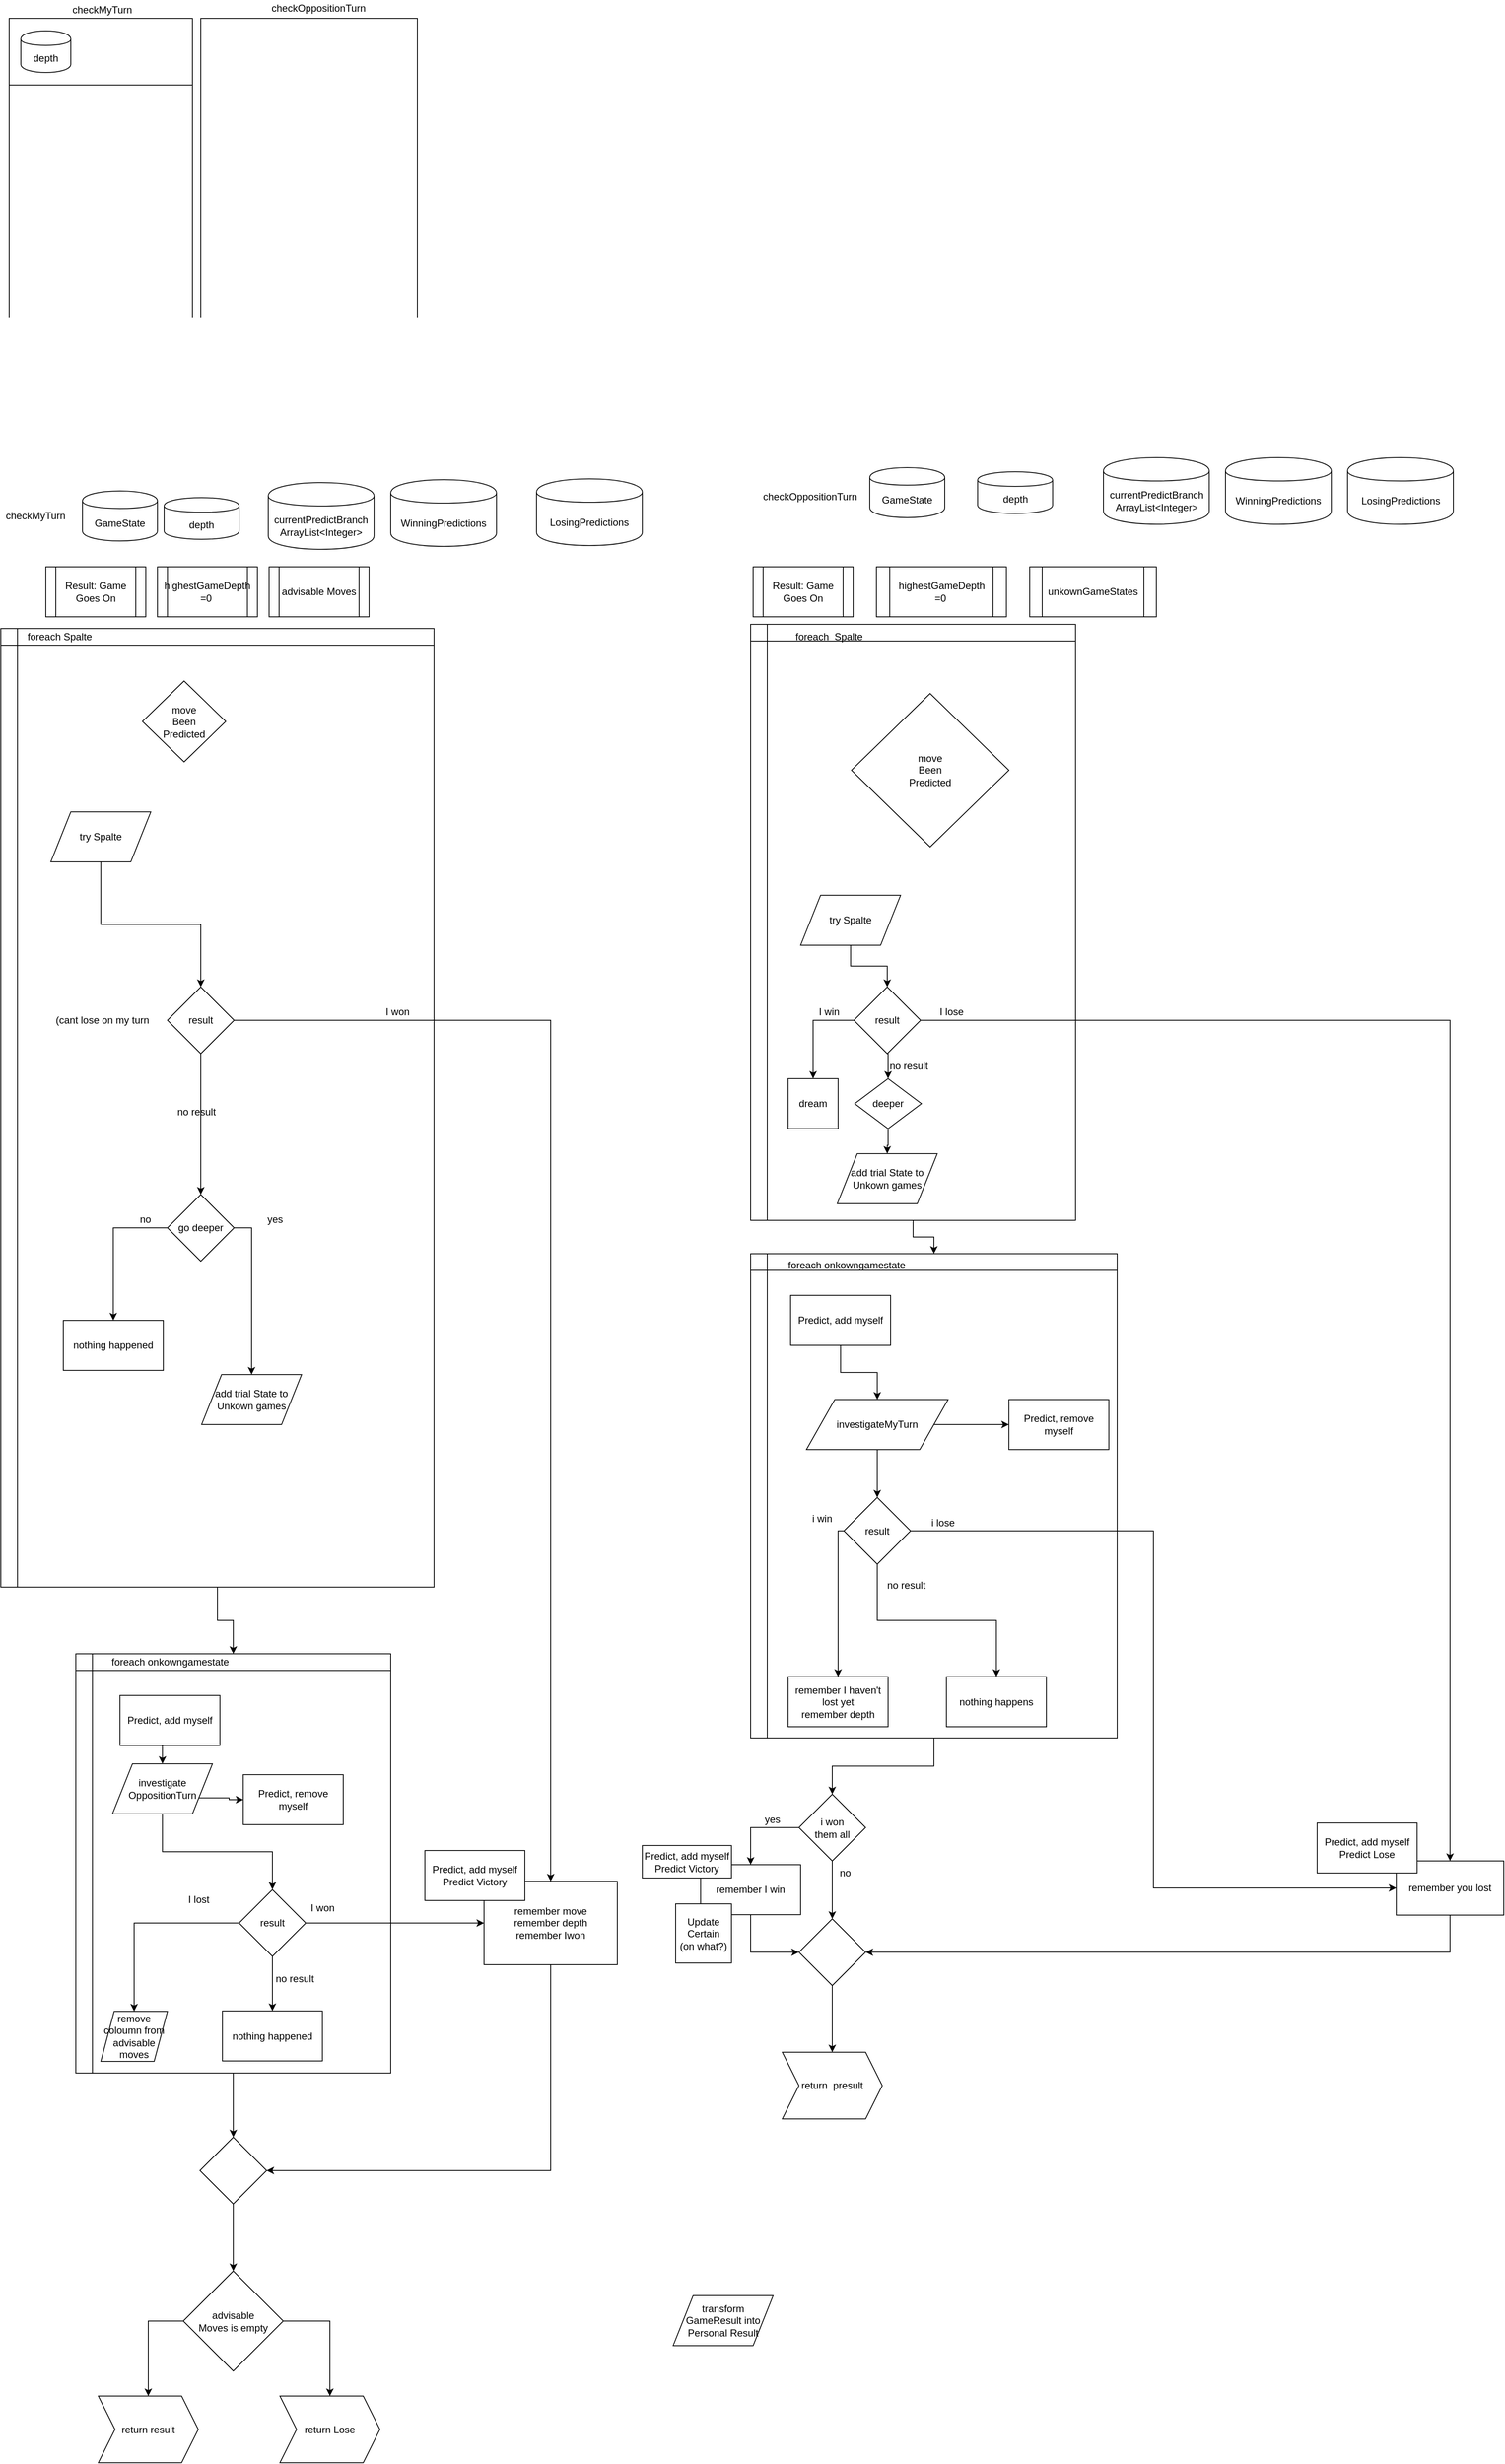 <mxfile pages="1" version="11.2.5" type="device"><diagram id="gShisZ5ifkWp7L27cDCV" name="Page-1"><mxGraphModel dx="1487" dy="1869" grid="1" gridSize="10" guides="1" tooltips="1" connect="1" arrows="1" fold="1" page="1" pageScale="1" pageWidth="827" pageHeight="1169" math="0" shadow="0"><root><mxCell id="0"/><mxCell id="1" parent="0"/><mxCell id="UucRKfLBsHCbSjDMHjQo-34" style="edgeStyle=orthogonalEdgeStyle;rounded=0;orthogonalLoop=1;jettySize=auto;html=1;exitX=0.5;exitY=1;exitDx=0;exitDy=0;entryX=0.5;entryY=0;entryDx=0;entryDy=0;" edge="1" parent="1" source="UucRKfLBsHCbSjDMHjQo-25" target="UucRKfLBsHCbSjDMHjQo-32"><mxGeometry relative="1" as="geometry"/></mxCell><mxCell id="UucRKfLBsHCbSjDMHjQo-25" value="" style="shape=internalStorage;whiteSpace=wrap;html=1;backgroundOutline=1;" vertex="1" parent="1"><mxGeometry x="110" y="1640" width="378" height="503" as="geometry"/></mxCell><mxCell id="Svdsui_09YcRV4RlgcYX-1" value="" style="rounded=0;whiteSpace=wrap;html=1;" parent="1" vertex="1"><mxGeometry x="30" y="-322" width="220" height="400" as="geometry"/></mxCell><mxCell id="Svdsui_09YcRV4RlgcYX-6" value="" style="rounded=0;whiteSpace=wrap;html=1;" parent="1" vertex="1"><mxGeometry x="30" y="-322" width="220" height="80" as="geometry"/></mxCell><mxCell id="Svdsui_09YcRV4RlgcYX-2" value="" style="rounded=0;whiteSpace=wrap;html=1;" parent="1" vertex="1"><mxGeometry x="260" y="-322" width="260" height="400" as="geometry"/></mxCell><mxCell id="Svdsui_09YcRV4RlgcYX-3" value="checkMyTurn" style="text;html=1;resizable=0;points=[];autosize=1;align=left;verticalAlign=top;spacingTop=-4;" parent="1" vertex="1"><mxGeometry x="104" y="-342" width="90" height="20" as="geometry"/></mxCell><mxCell id="Svdsui_09YcRV4RlgcYX-4" value="checkOppositionTurn" style="text;html=1;resizable=0;points=[];autosize=1;align=left;verticalAlign=top;spacingTop=-4;" parent="1" vertex="1"><mxGeometry x="343" y="-344" width="130" height="20" as="geometry"/></mxCell><mxCell id="Svdsui_09YcRV4RlgcYX-5" value="depth" style="shape=cylinder;whiteSpace=wrap;html=1;boundedLbl=1;backgroundOutline=1;" parent="1" vertex="1"><mxGeometry x="44" y="-307" width="60" height="50" as="geometry"/></mxCell><mxCell id="Svdsui_09YcRV4RlgcYX-7" value="checkOppositionTurn" style="text;html=1;resizable=0;points=[];autosize=1;align=left;verticalAlign=top;spacingTop=-4;" parent="1" vertex="1"><mxGeometry x="933" y="242" width="130" height="20" as="geometry"/></mxCell><mxCell id="UucRKfLBsHCbSjDMHjQo-38" style="edgeStyle=orthogonalEdgeStyle;rounded=0;orthogonalLoop=1;jettySize=auto;html=1;exitX=0.5;exitY=1;exitDx=0;exitDy=0;entryX=0.5;entryY=0;entryDx=0;entryDy=0;" edge="1" parent="1" source="Svdsui_09YcRV4RlgcYX-8" target="UucRKfLBsHCbSjDMHjQo-25"><mxGeometry relative="1" as="geometry"/></mxCell><mxCell id="Svdsui_09YcRV4RlgcYX-8" value="" style="shape=internalStorage;whiteSpace=wrap;html=1;backgroundOutline=1;" parent="1" vertex="1"><mxGeometry x="20" y="410" width="520" height="1150" as="geometry"/></mxCell><mxCell id="Svdsui_09YcRV4RlgcYX-9" value="foreach Spalte" style="text;html=1;resizable=0;points=[];autosize=1;align=left;verticalAlign=top;spacingTop=-4;" parent="1" vertex="1"><mxGeometry x="50" y="410" width="90" height="20" as="geometry"/></mxCell><mxCell id="Svdsui_09YcRV4RlgcYX-11" value="GameState" style="shape=cylinder;whiteSpace=wrap;html=1;boundedLbl=1;backgroundOutline=1;" parent="1" vertex="1"><mxGeometry x="118" y="245" width="90" height="60" as="geometry"/></mxCell><mxCell id="Svdsui_09YcRV4RlgcYX-12" value="depth" style="shape=cylinder;whiteSpace=wrap;html=1;boundedLbl=1;backgroundOutline=1;" parent="1" vertex="1"><mxGeometry x="216" y="253" width="90" height="50" as="geometry"/></mxCell><mxCell id="Svdsui_09YcRV4RlgcYX-24" style="edgeStyle=orthogonalEdgeStyle;rounded=0;orthogonalLoop=1;jettySize=auto;html=1;exitX=0.5;exitY=1;exitDx=0;exitDy=0;entryX=0.5;entryY=0;entryDx=0;entryDy=0;" parent="1" source="Svdsui_09YcRV4RlgcYX-13" target="Svdsui_09YcRV4RlgcYX-14" edge="1"><mxGeometry relative="1" as="geometry"/></mxCell><mxCell id="Svdsui_09YcRV4RlgcYX-13" value="try Spalte" style="shape=parallelogram;perimeter=parallelogramPerimeter;whiteSpace=wrap;html=1;" parent="1" vertex="1"><mxGeometry x="80" y="630" width="120" height="60" as="geometry"/></mxCell><mxCell id="Svdsui_09YcRV4RlgcYX-22" style="edgeStyle=orthogonalEdgeStyle;rounded=0;orthogonalLoop=1;jettySize=auto;html=1;exitX=0.5;exitY=1;exitDx=0;exitDy=0;" parent="1" source="Svdsui_09YcRV4RlgcYX-14" target="Svdsui_09YcRV4RlgcYX-25" edge="1"><mxGeometry relative="1" as="geometry"><mxPoint x="260" y="1090" as="targetPoint"/></mxGeometry></mxCell><mxCell id="UucRKfLBsHCbSjDMHjQo-37" style="edgeStyle=orthogonalEdgeStyle;rounded=0;orthogonalLoop=1;jettySize=auto;html=1;exitX=1;exitY=0.5;exitDx=0;exitDy=0;" edge="1" parent="1" source="Svdsui_09YcRV4RlgcYX-14" target="UucRKfLBsHCbSjDMHjQo-27"><mxGeometry relative="1" as="geometry"/></mxCell><mxCell id="Svdsui_09YcRV4RlgcYX-14" value="result" style="rhombus;whiteSpace=wrap;html=1;" parent="1" vertex="1"><mxGeometry x="220" y="840" width="80" height="80" as="geometry"/></mxCell><mxCell id="Svdsui_09YcRV4RlgcYX-17" value="I won" style="text;html=1;resizable=0;points=[];autosize=1;align=left;verticalAlign=top;spacingTop=-4;" parent="1" vertex="1"><mxGeometry x="480" y="860" width="40" height="20" as="geometry"/></mxCell><mxCell id="Svdsui_09YcRV4RlgcYX-21" value="(cant lose on my turn" style="text;html=1;resizable=0;points=[];autosize=1;align=left;verticalAlign=top;spacingTop=-4;" parent="1" vertex="1"><mxGeometry x="84" y="870" width="130" height="20" as="geometry"/></mxCell><mxCell id="Svdsui_09YcRV4RlgcYX-23" value="no result" style="text;html=1;resizable=0;points=[];autosize=1;align=left;verticalAlign=top;spacingTop=-4;" parent="1" vertex="1"><mxGeometry x="230" y="980" width="60" height="20" as="geometry"/></mxCell><mxCell id="Svdsui_09YcRV4RlgcYX-29" style="edgeStyle=orthogonalEdgeStyle;rounded=0;orthogonalLoop=1;jettySize=auto;html=1;exitX=0;exitY=0.5;exitDx=0;exitDy=0;entryX=0.5;entryY=0;entryDx=0;entryDy=0;" parent="1" source="Svdsui_09YcRV4RlgcYX-25" target="Svdsui_09YcRV4RlgcYX-28" edge="1"><mxGeometry relative="1" as="geometry"/></mxCell><mxCell id="UucRKfLBsHCbSjDMHjQo-24" style="edgeStyle=orthogonalEdgeStyle;rounded=0;orthogonalLoop=1;jettySize=auto;html=1;exitX=1;exitY=0.5;exitDx=0;exitDy=0;entryX=0.5;entryY=0;entryDx=0;entryDy=0;" edge="1" parent="1" source="Svdsui_09YcRV4RlgcYX-25" target="UucRKfLBsHCbSjDMHjQo-23"><mxGeometry relative="1" as="geometry"/></mxCell><mxCell id="Svdsui_09YcRV4RlgcYX-25" value="go deeper" style="rhombus;whiteSpace=wrap;html=1;" parent="1" vertex="1"><mxGeometry x="220" y="1089" width="80" height="80" as="geometry"/></mxCell><mxCell id="Svdsui_09YcRV4RlgcYX-27" value="no" style="text;html=1;resizable=0;points=[];autosize=1;align=left;verticalAlign=top;spacingTop=-4;" parent="1" vertex="1"><mxGeometry x="185" y="1109" width="30" height="20" as="geometry"/></mxCell><mxCell id="Svdsui_09YcRV4RlgcYX-28" value="nothing happened" style="rounded=0;whiteSpace=wrap;html=1;" parent="1" vertex="1"><mxGeometry x="95" y="1240" width="120" height="60" as="geometry"/></mxCell><mxCell id="Svdsui_09YcRV4RlgcYX-32" value="yes" style="text;html=1;resizable=0;points=[];autosize=1;align=left;verticalAlign=top;spacingTop=-4;" parent="1" vertex="1"><mxGeometry x="338" y="1109" width="30" height="20" as="geometry"/></mxCell><mxCell id="Svdsui_09YcRV4RlgcYX-38" value="remove coloumn from advisable moves" style="shape=parallelogram;perimeter=parallelogramPerimeter;whiteSpace=wrap;html=1;" parent="1" vertex="1"><mxGeometry x="140" y="2069" width="80" height="60" as="geometry"/></mxCell><mxCell id="Svdsui_09YcRV4RlgcYX-46" value="transform GameResult into&lt;br&gt;Personal Result" style="shape=parallelogram;perimeter=parallelogramPerimeter;whiteSpace=wrap;html=1;" parent="1" vertex="1"><mxGeometry x="827" y="2410" width="120" height="60" as="geometry"/></mxCell><mxCell id="Svdsui_09YcRV4RlgcYX-47" value="Result: Game Goes On" style="shape=process;whiteSpace=wrap;html=1;backgroundOutline=1;" parent="1" vertex="1"><mxGeometry x="74" y="336" width="120" height="60" as="geometry"/></mxCell><mxCell id="Svdsui_09YcRV4RlgcYX-48" value="advisable Moves" style="shape=process;whiteSpace=wrap;html=1;backgroundOutline=1;" parent="1" vertex="1"><mxGeometry x="342" y="336" width="120" height="60" as="geometry"/></mxCell><mxCell id="Svdsui_09YcRV4RlgcYX-49" value="highestGameDepth =0&amp;nbsp;" style="shape=process;whiteSpace=wrap;html=1;backgroundOutline=1;" parent="1" vertex="1"><mxGeometry x="208" y="336" width="120" height="60" as="geometry"/></mxCell><mxCell id="Svdsui_09YcRV4RlgcYX-53" style="edgeStyle=orthogonalEdgeStyle;rounded=0;orthogonalLoop=1;jettySize=auto;html=1;exitX=1;exitY=0.5;exitDx=0;exitDy=0;entryX=0.5;entryY=0;entryDx=0;entryDy=0;" parent="1" source="Svdsui_09YcRV4RlgcYX-50" target="Svdsui_09YcRV4RlgcYX-52" edge="1"><mxGeometry relative="1" as="geometry"/></mxCell><mxCell id="Svdsui_09YcRV4RlgcYX-54" style="edgeStyle=orthogonalEdgeStyle;rounded=0;orthogonalLoop=1;jettySize=auto;html=1;exitX=0;exitY=0.5;exitDx=0;exitDy=0;" parent="1" source="Svdsui_09YcRV4RlgcYX-50" target="Svdsui_09YcRV4RlgcYX-51" edge="1"><mxGeometry relative="1" as="geometry"/></mxCell><mxCell id="Svdsui_09YcRV4RlgcYX-50" value="advisable&lt;br&gt;Moves is empty" style="rhombus;whiteSpace=wrap;html=1;" parent="1" vertex="1"><mxGeometry x="239" y="2380.5" width="120" height="120" as="geometry"/></mxCell><mxCell id="Svdsui_09YcRV4RlgcYX-51" value="return result" style="shape=step;perimeter=stepPerimeter;whiteSpace=wrap;html=1;fixedSize=1;" parent="1" vertex="1"><mxGeometry x="137" y="2530.5" width="120" height="80" as="geometry"/></mxCell><mxCell id="Svdsui_09YcRV4RlgcYX-52" value="return Lose" style="shape=step;perimeter=stepPerimeter;whiteSpace=wrap;html=1;fixedSize=1;" parent="1" vertex="1"><mxGeometry x="355" y="2530.5" width="120" height="80" as="geometry"/></mxCell><mxCell id="Svdsui_09YcRV4RlgcYX-59" value="checkMyTurn" style="text;html=1;resizable=0;points=[];autosize=1;align=left;verticalAlign=top;spacingTop=-4;" parent="1" vertex="1"><mxGeometry x="24" y="265" width="90" height="20" as="geometry"/></mxCell><mxCell id="Svdsui_09YcRV4RlgcYX-60" value="GameState" style="shape=cylinder;whiteSpace=wrap;html=1;boundedLbl=1;backgroundOutline=1;" parent="1" vertex="1"><mxGeometry x="1063" y="217" width="90" height="60" as="geometry"/></mxCell><mxCell id="Svdsui_09YcRV4RlgcYX-61" value="depth" style="shape=cylinder;whiteSpace=wrap;html=1;boundedLbl=1;backgroundOutline=1;" parent="1" vertex="1"><mxGeometry x="1192.5" y="222" width="90" height="50" as="geometry"/></mxCell><mxCell id="Svdsui_09YcRV4RlgcYX-62" value="Result: Game Goes On" style="shape=process;whiteSpace=wrap;html=1;backgroundOutline=1;" parent="1" vertex="1"><mxGeometry x="923" y="336" width="120" height="60" as="geometry"/></mxCell><mxCell id="Svdsui_09YcRV4RlgcYX-63" value="unkownGameStates" style="shape=process;whiteSpace=wrap;html=1;backgroundOutline=1;" parent="1" vertex="1"><mxGeometry x="1255" y="336" width="152" height="60" as="geometry"/></mxCell><mxCell id="Svdsui_09YcRV4RlgcYX-64" value="highestGameDepth =0&amp;nbsp;" style="shape=process;whiteSpace=wrap;html=1;backgroundOutline=1;" parent="1" vertex="1"><mxGeometry x="1071" y="336" width="156" height="60" as="geometry"/></mxCell><mxCell id="UucRKfLBsHCbSjDMHjQo-52" style="edgeStyle=orthogonalEdgeStyle;rounded=0;orthogonalLoop=1;jettySize=auto;html=1;exitX=0.5;exitY=1;exitDx=0;exitDy=0;" edge="1" parent="1" source="Svdsui_09YcRV4RlgcYX-65" target="Svdsui_09YcRV4RlgcYX-81"><mxGeometry relative="1" as="geometry"/></mxCell><mxCell id="Svdsui_09YcRV4RlgcYX-65" value="" style="shape=internalStorage;whiteSpace=wrap;html=1;backgroundOutline=1;" parent="1" vertex="1"><mxGeometry x="920" y="405" width="390" height="715" as="geometry"/></mxCell><mxCell id="Svdsui_09YcRV4RlgcYX-66" value="foreach&amp;nbsp; Spalte" style="text;html=1;resizable=0;points=[];autosize=1;align=left;verticalAlign=top;spacingTop=-4;" parent="1" vertex="1"><mxGeometry x="972" y="410" width="100" height="20" as="geometry"/></mxCell><mxCell id="Svdsui_09YcRV4RlgcYX-69" style="edgeStyle=orthogonalEdgeStyle;rounded=0;orthogonalLoop=1;jettySize=auto;html=1;exitX=0.5;exitY=1;exitDx=0;exitDy=0;entryX=0.5;entryY=0;entryDx=0;entryDy=0;" parent="1" source="Svdsui_09YcRV4RlgcYX-67" target="Svdsui_09YcRV4RlgcYX-68" edge="1"><mxGeometry relative="1" as="geometry"/></mxCell><mxCell id="Svdsui_09YcRV4RlgcYX-67" value="try Spalte" style="shape=parallelogram;perimeter=parallelogramPerimeter;whiteSpace=wrap;html=1;" parent="1" vertex="1"><mxGeometry x="980" y="730" width="120" height="60" as="geometry"/></mxCell><mxCell id="Svdsui_09YcRV4RlgcYX-75" style="edgeStyle=orthogonalEdgeStyle;rounded=0;orthogonalLoop=1;jettySize=auto;html=1;exitX=0;exitY=0.5;exitDx=0;exitDy=0;entryX=0.5;entryY=0;entryDx=0;entryDy=0;" parent="1" source="Svdsui_09YcRV4RlgcYX-68" target="Svdsui_09YcRV4RlgcYX-74" edge="1"><mxGeometry relative="1" as="geometry"/></mxCell><mxCell id="Svdsui_09YcRV4RlgcYX-78" style="edgeStyle=orthogonalEdgeStyle;rounded=0;orthogonalLoop=1;jettySize=auto;html=1;exitX=1;exitY=0.5;exitDx=0;exitDy=0;entryX=0.5;entryY=0;entryDx=0;entryDy=0;" parent="1" source="Svdsui_09YcRV4RlgcYX-68" target="Svdsui_09YcRV4RlgcYX-77" edge="1"><mxGeometry relative="1" as="geometry"/></mxCell><mxCell id="UucRKfLBsHCbSjDMHjQo-47" style="edgeStyle=orthogonalEdgeStyle;rounded=0;orthogonalLoop=1;jettySize=auto;html=1;exitX=0.5;exitY=1;exitDx=0;exitDy=0;entryX=0.5;entryY=0;entryDx=0;entryDy=0;" edge="1" parent="1" source="Svdsui_09YcRV4RlgcYX-68" target="UucRKfLBsHCbSjDMHjQo-46"><mxGeometry relative="1" as="geometry"/></mxCell><mxCell id="Svdsui_09YcRV4RlgcYX-68" value="result" style="rhombus;whiteSpace=wrap;html=1;" parent="1" vertex="1"><mxGeometry x="1044" y="840" width="80" height="80" as="geometry"/></mxCell><mxCell id="Svdsui_09YcRV4RlgcYX-70" value="add trial State to Unkown games" style="shape=parallelogram;perimeter=parallelogramPerimeter;whiteSpace=wrap;html=1;" parent="1" vertex="1"><mxGeometry x="1024" y="1040" width="120" height="60" as="geometry"/></mxCell><mxCell id="Svdsui_09YcRV4RlgcYX-72" value="no result" style="text;html=1;resizable=0;points=[];autosize=1;align=left;verticalAlign=top;spacingTop=-4;" parent="1" vertex="1"><mxGeometry x="1085" y="925" width="60" height="20" as="geometry"/></mxCell><mxCell id="Svdsui_09YcRV4RlgcYX-74" value="dream" style="whiteSpace=wrap;html=1;aspect=fixed;" parent="1" vertex="1"><mxGeometry x="965" y="950" width="60" height="60" as="geometry"/></mxCell><mxCell id="Svdsui_09YcRV4RlgcYX-76" value="I win" style="text;html=1;resizable=0;points=[];autosize=1;align=left;verticalAlign=top;spacingTop=-4;" parent="1" vertex="1"><mxGeometry x="1000" y="860" width="40" height="20" as="geometry"/></mxCell><mxCell id="UucRKfLBsHCbSjDMHjQo-50" style="edgeStyle=orthogonalEdgeStyle;rounded=0;orthogonalLoop=1;jettySize=auto;html=1;exitX=0.5;exitY=1;exitDx=0;exitDy=0;entryX=1;entryY=0.5;entryDx=0;entryDy=0;" edge="1" parent="1" source="Svdsui_09YcRV4RlgcYX-77" target="Svdsui_09YcRV4RlgcYX-112"><mxGeometry relative="1" as="geometry"/></mxCell><mxCell id="Svdsui_09YcRV4RlgcYX-77" value="remember you lost" style="rounded=0;whiteSpace=wrap;html=1;" parent="1" vertex="1"><mxGeometry x="1695" y="1888.5" width="129" height="65" as="geometry"/></mxCell><mxCell id="Svdsui_09YcRV4RlgcYX-79" value="I lose" style="text;html=1;resizable=0;points=[];autosize=1;align=left;verticalAlign=top;spacingTop=-4;" parent="1" vertex="1"><mxGeometry x="1145" y="860" width="40" height="20" as="geometry"/></mxCell><mxCell id="UucRKfLBsHCbSjDMHjQo-60" style="edgeStyle=orthogonalEdgeStyle;rounded=0;orthogonalLoop=1;jettySize=auto;html=1;exitX=0.5;exitY=1;exitDx=0;exitDy=0;entryX=0.5;entryY=0;entryDx=0;entryDy=0;" edge="1" parent="1" source="Svdsui_09YcRV4RlgcYX-81" target="Svdsui_09YcRV4RlgcYX-103"><mxGeometry relative="1" as="geometry"/></mxCell><mxCell id="Svdsui_09YcRV4RlgcYX-81" value="" style="shape=internalStorage;whiteSpace=wrap;html=1;backgroundOutline=1;" parent="1" vertex="1"><mxGeometry x="920" y="1160" width="440" height="581" as="geometry"/></mxCell><mxCell id="Svdsui_09YcRV4RlgcYX-83" value="foreach onkowngamestate" style="text;html=1;resizable=0;points=[];autosize=1;align=left;verticalAlign=top;spacingTop=-4;" parent="1" vertex="1"><mxGeometry x="963" y="1163.5" width="160" height="20" as="geometry"/></mxCell><mxCell id="Svdsui_09YcRV4RlgcYX-86" style="edgeStyle=orthogonalEdgeStyle;rounded=0;orthogonalLoop=1;jettySize=auto;html=1;exitX=0.5;exitY=1;exitDx=0;exitDy=0;entryX=0.5;entryY=0;entryDx=0;entryDy=0;" parent="1" source="Svdsui_09YcRV4RlgcYX-84" target="Svdsui_09YcRV4RlgcYX-85" edge="1"><mxGeometry relative="1" as="geometry"/></mxCell><mxCell id="UucRKfLBsHCbSjDMHjQo-69" style="edgeStyle=orthogonalEdgeStyle;rounded=0;orthogonalLoop=1;jettySize=auto;html=1;exitX=1;exitY=0.5;exitDx=0;exitDy=0;" edge="1" parent="1" source="Svdsui_09YcRV4RlgcYX-84" target="UucRKfLBsHCbSjDMHjQo-67"><mxGeometry relative="1" as="geometry"/></mxCell><mxCell id="Svdsui_09YcRV4RlgcYX-84" value="investigateMyTurn" style="shape=parallelogram;perimeter=parallelogramPerimeter;whiteSpace=wrap;html=1;" parent="1" vertex="1"><mxGeometry x="987" y="1335" width="170" height="60" as="geometry"/></mxCell><mxCell id="Svdsui_09YcRV4RlgcYX-91" style="edgeStyle=orthogonalEdgeStyle;rounded=0;orthogonalLoop=1;jettySize=auto;html=1;exitX=0;exitY=0.5;exitDx=0;exitDy=0;entryX=0.5;entryY=0;entryDx=0;entryDy=0;" parent="1" source="Svdsui_09YcRV4RlgcYX-85" target="Svdsui_09YcRV4RlgcYX-87" edge="1"><mxGeometry relative="1" as="geometry"><Array as="points"><mxPoint x="1025" y="1492.5"/></Array></mxGeometry></mxCell><mxCell id="Svdsui_09YcRV4RlgcYX-98" style="edgeStyle=orthogonalEdgeStyle;rounded=0;orthogonalLoop=1;jettySize=auto;html=1;exitX=0.5;exitY=1;exitDx=0;exitDy=0;entryX=0.5;entryY=0;entryDx=0;entryDy=0;" parent="1" source="Svdsui_09YcRV4RlgcYX-85" target="Svdsui_09YcRV4RlgcYX-95" edge="1"><mxGeometry relative="1" as="geometry"/></mxCell><mxCell id="UucRKfLBsHCbSjDMHjQo-71" style="edgeStyle=orthogonalEdgeStyle;rounded=0;orthogonalLoop=1;jettySize=auto;html=1;exitX=1;exitY=0.5;exitDx=0;exitDy=0;entryX=0;entryY=0.5;entryDx=0;entryDy=0;" edge="1" parent="1" source="Svdsui_09YcRV4RlgcYX-85" target="Svdsui_09YcRV4RlgcYX-77"><mxGeometry relative="1" as="geometry"/></mxCell><mxCell id="Svdsui_09YcRV4RlgcYX-85" value="result" style="rhombus;whiteSpace=wrap;html=1;" parent="1" vertex="1"><mxGeometry x="1032" y="1452.5" width="80" height="80" as="geometry"/></mxCell><mxCell id="Svdsui_09YcRV4RlgcYX-87" value="remember I haven't lost yet&lt;br&gt;remember depth" style="rounded=0;whiteSpace=wrap;html=1;" parent="1" vertex="1"><mxGeometry x="965" y="1667.5" width="120" height="60" as="geometry"/></mxCell><mxCell id="Svdsui_09YcRV4RlgcYX-89" value="i win" style="text;html=1;resizable=0;points=[];autosize=1;align=left;verticalAlign=top;spacingTop=-4;" parent="1" vertex="1"><mxGeometry x="992" y="1467.5" width="40" height="20" as="geometry"/></mxCell><mxCell id="Svdsui_09YcRV4RlgcYX-94" value="i lose" style="text;html=1;resizable=0;points=[];autosize=1;align=left;verticalAlign=top;spacingTop=-4;" parent="1" vertex="1"><mxGeometry x="1135" y="1472.5" width="40" height="20" as="geometry"/></mxCell><mxCell id="Svdsui_09YcRV4RlgcYX-95" value="nothing happens" style="rounded=0;whiteSpace=wrap;html=1;" parent="1" vertex="1"><mxGeometry x="1155" y="1667.5" width="120" height="60" as="geometry"/></mxCell><mxCell id="Svdsui_09YcRV4RlgcYX-97" value="no result&lt;br&gt;" style="text;html=1;resizable=0;points=[];autosize=1;align=left;verticalAlign=top;spacingTop=-4;" parent="1" vertex="1"><mxGeometry x="1082" y="1547.5" width="60" height="20" as="geometry"/></mxCell><mxCell id="UucRKfLBsHCbSjDMHjQo-55" style="edgeStyle=orthogonalEdgeStyle;rounded=0;orthogonalLoop=1;jettySize=auto;html=1;exitX=0;exitY=0.5;exitDx=0;exitDy=0;entryX=0.5;entryY=0;entryDx=0;entryDy=0;" edge="1" parent="1" source="Svdsui_09YcRV4RlgcYX-103" target="Svdsui_09YcRV4RlgcYX-109"><mxGeometry relative="1" as="geometry"/></mxCell><mxCell id="UucRKfLBsHCbSjDMHjQo-63" style="edgeStyle=orthogonalEdgeStyle;rounded=0;orthogonalLoop=1;jettySize=auto;html=1;exitX=0.5;exitY=1;exitDx=0;exitDy=0;entryX=0.5;entryY=0;entryDx=0;entryDy=0;" edge="1" parent="1" source="Svdsui_09YcRV4RlgcYX-103" target="Svdsui_09YcRV4RlgcYX-112"><mxGeometry relative="1" as="geometry"/></mxCell><mxCell id="Svdsui_09YcRV4RlgcYX-103" value="i won &lt;br&gt;them all" style="rhombus;whiteSpace=wrap;html=1;" parent="1" vertex="1"><mxGeometry x="978" y="1808.5" width="80" height="80" as="geometry"/></mxCell><mxCell id="UucRKfLBsHCbSjDMHjQo-56" style="edgeStyle=orthogonalEdgeStyle;rounded=0;orthogonalLoop=1;jettySize=auto;html=1;exitX=0.5;exitY=1;exitDx=0;exitDy=0;entryX=0;entryY=0.5;entryDx=0;entryDy=0;" edge="1" parent="1" source="Svdsui_09YcRV4RlgcYX-109" target="Svdsui_09YcRV4RlgcYX-112"><mxGeometry relative="1" as="geometry"/></mxCell><mxCell id="Svdsui_09YcRV4RlgcYX-109" value="remember I win" style="rounded=0;whiteSpace=wrap;html=1;" parent="1" vertex="1"><mxGeometry x="860" y="1893" width="120" height="60" as="geometry"/></mxCell><mxCell id="Svdsui_09YcRV4RlgcYX-111" value="yes" style="text;html=1;resizable=0;points=[];autosize=1;align=left;verticalAlign=top;spacingTop=-4;" parent="1" vertex="1"><mxGeometry x="935" y="1828.5" width="30" height="20" as="geometry"/></mxCell><mxCell id="Svdsui_09YcRV4RlgcYX-117" style="edgeStyle=orthogonalEdgeStyle;rounded=0;orthogonalLoop=1;jettySize=auto;html=1;exitX=0.5;exitY=1;exitDx=0;exitDy=0;entryX=0.5;entryY=0;entryDx=0;entryDy=0;" parent="1" source="Svdsui_09YcRV4RlgcYX-112" target="Svdsui_09YcRV4RlgcYX-116" edge="1"><mxGeometry relative="1" as="geometry"/></mxCell><mxCell id="Svdsui_09YcRV4RlgcYX-112" value="" style="rhombus;whiteSpace=wrap;html=1;" parent="1" vertex="1"><mxGeometry x="978" y="1958" width="80" height="80" as="geometry"/></mxCell><mxCell id="Svdsui_09YcRV4RlgcYX-116" value="return&amp;nbsp; presult" style="shape=step;perimeter=stepPerimeter;whiteSpace=wrap;html=1;fixedSize=1;" parent="1" vertex="1"><mxGeometry x="958" y="2118" width="120" height="80" as="geometry"/></mxCell><mxCell id="UucRKfLBsHCbSjDMHjQo-1" value="WinningPredictions" style="shape=cylinder;whiteSpace=wrap;html=1;boundedLbl=1;backgroundOutline=1;" vertex="1" parent="1"><mxGeometry x="488" y="231.5" width="127" height="80" as="geometry"/></mxCell><mxCell id="UucRKfLBsHCbSjDMHjQo-2" value="LosingPredictions" style="shape=cylinder;whiteSpace=wrap;html=1;boundedLbl=1;backgroundOutline=1;" vertex="1" parent="1"><mxGeometry x="663" y="230.5" width="127" height="80" as="geometry"/></mxCell><mxCell id="UucRKfLBsHCbSjDMHjQo-3" value="move&lt;br&gt;Been&lt;br&gt;Predicted" style="rhombus;whiteSpace=wrap;html=1;" vertex="1" parent="1"><mxGeometry x="190" y="473" width="100" height="97" as="geometry"/></mxCell><mxCell id="UucRKfLBsHCbSjDMHjQo-4" value="currentPredictBranch&lt;br&gt;ArrayList&amp;lt;Integer&amp;gt;" style="shape=cylinder;whiteSpace=wrap;html=1;boundedLbl=1;backgroundOutline=1;" vertex="1" parent="1"><mxGeometry x="341" y="235" width="127" height="80" as="geometry"/></mxCell><mxCell id="UucRKfLBsHCbSjDMHjQo-40" style="edgeStyle=orthogonalEdgeStyle;rounded=0;orthogonalLoop=1;jettySize=auto;html=1;exitX=0.5;exitY=1;exitDx=0;exitDy=0;entryX=0.5;entryY=0;entryDx=0;entryDy=0;" edge="1" parent="1" source="UucRKfLBsHCbSjDMHjQo-6" target="UucRKfLBsHCbSjDMHjQo-15"><mxGeometry relative="1" as="geometry"/></mxCell><mxCell id="UucRKfLBsHCbSjDMHjQo-6" value="Predict, add myself" style="rounded=0;whiteSpace=wrap;html=1;" vertex="1" parent="1"><mxGeometry x="163" y="1690" width="120" height="60" as="geometry"/></mxCell><mxCell id="UucRKfLBsHCbSjDMHjQo-9" value="WinningPredictions" style="shape=cylinder;whiteSpace=wrap;html=1;boundedLbl=1;backgroundOutline=1;" vertex="1" parent="1"><mxGeometry x="1490" y="205" width="127" height="80" as="geometry"/></mxCell><mxCell id="UucRKfLBsHCbSjDMHjQo-10" value="LosingPredictions" style="shape=cylinder;whiteSpace=wrap;html=1;boundedLbl=1;backgroundOutline=1;" vertex="1" parent="1"><mxGeometry x="1636.5" y="205" width="127" height="80" as="geometry"/></mxCell><mxCell id="UucRKfLBsHCbSjDMHjQo-11" value="currentPredictBranch&lt;br&gt;ArrayList&amp;lt;Integer&amp;gt;" style="shape=cylinder;whiteSpace=wrap;html=1;boundedLbl=1;backgroundOutline=1;" vertex="1" parent="1"><mxGeometry x="1343.5" y="205" width="127" height="80" as="geometry"/></mxCell><mxCell id="UucRKfLBsHCbSjDMHjQo-12" value="move&lt;br&gt;Been&lt;br&gt;Predicted" style="rhombus;whiteSpace=wrap;html=1;" vertex="1" parent="1"><mxGeometry x="1041" y="488" width="189" height="184" as="geometry"/></mxCell><mxCell id="UucRKfLBsHCbSjDMHjQo-43" style="edgeStyle=orthogonalEdgeStyle;rounded=0;orthogonalLoop=1;jettySize=auto;html=1;exitX=0.5;exitY=1;exitDx=0;exitDy=0;entryX=0.5;entryY=0;entryDx=0;entryDy=0;" edge="1" parent="1" source="UucRKfLBsHCbSjDMHjQo-15" target="UucRKfLBsHCbSjDMHjQo-18"><mxGeometry relative="1" as="geometry"/></mxCell><mxCell id="UucRKfLBsHCbSjDMHjQo-44" style="edgeStyle=orthogonalEdgeStyle;rounded=0;orthogonalLoop=1;jettySize=auto;html=1;exitX=1;exitY=0.75;exitDx=0;exitDy=0;" edge="1" parent="1" source="UucRKfLBsHCbSjDMHjQo-15" target="UucRKfLBsHCbSjDMHjQo-39"><mxGeometry relative="1" as="geometry"/></mxCell><mxCell id="UucRKfLBsHCbSjDMHjQo-15" value="investigate OppositionTurn" style="shape=parallelogram;perimeter=parallelogramPerimeter;whiteSpace=wrap;html=1;" vertex="1" parent="1"><mxGeometry x="154" y="1772" width="120" height="60" as="geometry"/></mxCell><mxCell id="UucRKfLBsHCbSjDMHjQo-17" style="edgeStyle=orthogonalEdgeStyle;rounded=0;orthogonalLoop=1;jettySize=auto;html=1;exitX=0.5;exitY=1;exitDx=0;exitDy=0;entryX=0.5;entryY=0;entryDx=0;entryDy=0;" edge="1" parent="1" source="UucRKfLBsHCbSjDMHjQo-18" target="UucRKfLBsHCbSjDMHjQo-21"><mxGeometry relative="1" as="geometry"/></mxCell><mxCell id="UucRKfLBsHCbSjDMHjQo-28" style="edgeStyle=orthogonalEdgeStyle;rounded=0;orthogonalLoop=1;jettySize=auto;html=1;exitX=1;exitY=0.5;exitDx=0;exitDy=0;entryX=0;entryY=0.5;entryDx=0;entryDy=0;" edge="1" parent="1" source="UucRKfLBsHCbSjDMHjQo-18" target="UucRKfLBsHCbSjDMHjQo-27"><mxGeometry relative="1" as="geometry"/></mxCell><mxCell id="UucRKfLBsHCbSjDMHjQo-31" style="edgeStyle=orthogonalEdgeStyle;rounded=0;orthogonalLoop=1;jettySize=auto;html=1;exitX=0;exitY=0.5;exitDx=0;exitDy=0;entryX=0.5;entryY=0;entryDx=0;entryDy=0;" edge="1" parent="1" source="UucRKfLBsHCbSjDMHjQo-18" target="Svdsui_09YcRV4RlgcYX-38"><mxGeometry relative="1" as="geometry"/></mxCell><mxCell id="UucRKfLBsHCbSjDMHjQo-18" value="result" style="rhombus;whiteSpace=wrap;html=1;" vertex="1" parent="1"><mxGeometry x="306" y="1923" width="80" height="80" as="geometry"/></mxCell><mxCell id="UucRKfLBsHCbSjDMHjQo-19" value="I won" style="text;html=1;resizable=0;points=[];autosize=1;align=left;verticalAlign=top;spacingTop=-4;" vertex="1" parent="1"><mxGeometry x="390" y="1935" width="40" height="20" as="geometry"/></mxCell><mxCell id="UucRKfLBsHCbSjDMHjQo-20" value="I lost" style="text;html=1;resizable=0;points=[];autosize=1;align=left;verticalAlign=top;spacingTop=-4;" vertex="1" parent="1"><mxGeometry x="243" y="1925" width="40" height="20" as="geometry"/></mxCell><mxCell id="UucRKfLBsHCbSjDMHjQo-21" value="nothing happened" style="rounded=0;whiteSpace=wrap;html=1;" vertex="1" parent="1"><mxGeometry x="286" y="2068.5" width="120" height="60" as="geometry"/></mxCell><mxCell id="UucRKfLBsHCbSjDMHjQo-22" value="no result" style="text;html=1;resizable=0;points=[];autosize=1;align=left;verticalAlign=top;spacingTop=-4;" vertex="1" parent="1"><mxGeometry x="348" y="2020" width="60" height="20" as="geometry"/></mxCell><mxCell id="UucRKfLBsHCbSjDMHjQo-23" value="add trial State to Unkown games" style="shape=parallelogram;perimeter=parallelogramPerimeter;whiteSpace=wrap;html=1;" vertex="1" parent="1"><mxGeometry x="261" y="1305" width="120" height="60" as="geometry"/></mxCell><mxCell id="UucRKfLBsHCbSjDMHjQo-26" value="foreach onkowngamestate" style="text;html=1;resizable=0;points=[];autosize=1;align=left;verticalAlign=top;spacingTop=-4;" vertex="1" parent="1"><mxGeometry x="151" y="1640" width="160" height="20" as="geometry"/></mxCell><mxCell id="UucRKfLBsHCbSjDMHjQo-35" style="edgeStyle=orthogonalEdgeStyle;rounded=0;orthogonalLoop=1;jettySize=auto;html=1;exitX=0.5;exitY=1;exitDx=0;exitDy=0;entryX=1;entryY=0.5;entryDx=0;entryDy=0;" edge="1" parent="1" source="UucRKfLBsHCbSjDMHjQo-27" target="UucRKfLBsHCbSjDMHjQo-32"><mxGeometry relative="1" as="geometry"/></mxCell><mxCell id="UucRKfLBsHCbSjDMHjQo-27" value="remember move&lt;br&gt;remember depth&lt;br&gt;remember Iwon" style="rounded=0;whiteSpace=wrap;html=1;" vertex="1" parent="1"><mxGeometry x="600" y="1913" width="160" height="100" as="geometry"/></mxCell><mxCell id="UucRKfLBsHCbSjDMHjQo-33" style="edgeStyle=orthogonalEdgeStyle;rounded=0;orthogonalLoop=1;jettySize=auto;html=1;exitX=0.5;exitY=1;exitDx=0;exitDy=0;entryX=0.5;entryY=0;entryDx=0;entryDy=0;" edge="1" parent="1" source="UucRKfLBsHCbSjDMHjQo-32" target="Svdsui_09YcRV4RlgcYX-50"><mxGeometry relative="1" as="geometry"/></mxCell><mxCell id="UucRKfLBsHCbSjDMHjQo-32" value="" style="rhombus;whiteSpace=wrap;html=1;" vertex="1" parent="1"><mxGeometry x="259" y="2220" width="80" height="80" as="geometry"/></mxCell><mxCell id="UucRKfLBsHCbSjDMHjQo-39" value="Predict, remove myself" style="rounded=0;whiteSpace=wrap;html=1;" vertex="1" parent="1"><mxGeometry x="311" y="1785" width="120" height="60" as="geometry"/></mxCell><mxCell id="UucRKfLBsHCbSjDMHjQo-45" value="Predict, add myself&lt;br&gt;Predict Victory" style="rounded=0;whiteSpace=wrap;html=1;" vertex="1" parent="1"><mxGeometry x="529" y="1876" width="120" height="60" as="geometry"/></mxCell><mxCell id="UucRKfLBsHCbSjDMHjQo-48" style="edgeStyle=orthogonalEdgeStyle;rounded=0;orthogonalLoop=1;jettySize=auto;html=1;exitX=0.5;exitY=1;exitDx=0;exitDy=0;" edge="1" parent="1" source="UucRKfLBsHCbSjDMHjQo-46" target="Svdsui_09YcRV4RlgcYX-70"><mxGeometry relative="1" as="geometry"/></mxCell><mxCell id="UucRKfLBsHCbSjDMHjQo-46" value="deeper" style="rhombus;whiteSpace=wrap;html=1;" vertex="1" parent="1"><mxGeometry x="1045" y="950" width="80" height="60" as="geometry"/></mxCell><mxCell id="UucRKfLBsHCbSjDMHjQo-62" value="no" style="text;html=1;resizable=0;points=[];autosize=1;align=left;verticalAlign=top;spacingTop=-4;" vertex="1" parent="1"><mxGeometry x="1025" y="1893" width="30" height="20" as="geometry"/></mxCell><mxCell id="UucRKfLBsHCbSjDMHjQo-64" value="Predict, add myself&lt;br&gt;Predict Victory" style="rounded=0;whiteSpace=wrap;html=1;" vertex="1" parent="1"><mxGeometry x="790" y="1870" width="107" height="39" as="geometry"/></mxCell><mxCell id="UucRKfLBsHCbSjDMHjQo-65" value="Predict, add myself&lt;br&gt;Predict Lose" style="rounded=0;whiteSpace=wrap;html=1;" vertex="1" parent="1"><mxGeometry x="1600" y="1843" width="120" height="60" as="geometry"/></mxCell><mxCell id="UucRKfLBsHCbSjDMHjQo-68" style="edgeStyle=orthogonalEdgeStyle;rounded=0;orthogonalLoop=1;jettySize=auto;html=1;exitX=0.5;exitY=1;exitDx=0;exitDy=0;" edge="1" parent="1" source="UucRKfLBsHCbSjDMHjQo-66" target="Svdsui_09YcRV4RlgcYX-84"><mxGeometry relative="1" as="geometry"/></mxCell><mxCell id="UucRKfLBsHCbSjDMHjQo-66" value="Predict, add myself" style="rounded=0;whiteSpace=wrap;html=1;" vertex="1" parent="1"><mxGeometry x="968" y="1210" width="120" height="60" as="geometry"/></mxCell><mxCell id="UucRKfLBsHCbSjDMHjQo-67" value="Predict, remove myself" style="rounded=0;whiteSpace=wrap;html=1;" vertex="1" parent="1"><mxGeometry x="1230" y="1335" width="120" height="60" as="geometry"/></mxCell><mxCell id="UucRKfLBsHCbSjDMHjQo-72" value="Update&lt;br&gt;Certain&lt;br&gt;(on what?)" style="rounded=0;whiteSpace=wrap;html=1;" vertex="1" parent="1"><mxGeometry x="830" y="1940" width="67" height="71" as="geometry"/></mxCell></root></mxGraphModel></diagram></mxfile>